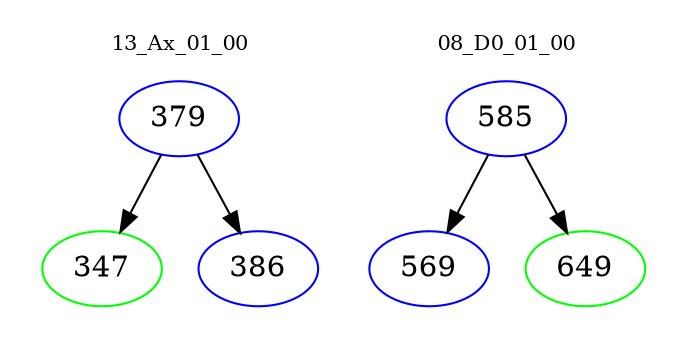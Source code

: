 digraph{
subgraph cluster_0 {
color = white
label = "13_Ax_01_00";
fontsize=10;
T0_379 [label="379", color="blue"]
T0_379 -> T0_347 [color="black"]
T0_347 [label="347", color="green"]
T0_379 -> T0_386 [color="black"]
T0_386 [label="386", color="blue"]
}
subgraph cluster_1 {
color = white
label = "08_D0_01_00";
fontsize=10;
T1_585 [label="585", color="blue"]
T1_585 -> T1_569 [color="black"]
T1_569 [label="569", color="blue"]
T1_585 -> T1_649 [color="black"]
T1_649 [label="649", color="green"]
}
}
